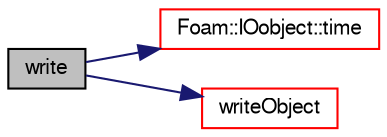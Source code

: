 digraph "write"
{
  bgcolor="transparent";
  edge [fontname="FreeSans",fontsize="10",labelfontname="FreeSans",labelfontsize="10"];
  node [fontname="FreeSans",fontsize="10",shape=record];
  rankdir="LR";
  Node18975 [label="write",height=0.2,width=0.4,color="black", fillcolor="grey75", style="filled", fontcolor="black"];
  Node18975 -> Node18976 [color="midnightblue",fontsize="10",style="solid",fontname="FreeSans"];
  Node18976 [label="Foam::IOobject::time",height=0.2,width=0.4,color="red",URL="$a26142.html#a1ed86245b170b9f651f62650b1827500",tooltip="Return time. "];
  Node18975 -> Node18978 [color="midnightblue",fontsize="10",style="solid",fontname="FreeSans"];
  Node18978 [label="writeObject",height=0.2,width=0.4,color="red",URL="$a26334.html#ad29090f3bdbff43fd95fa2d856219b5f",tooltip="Write using given format, version and compression. "];
}
